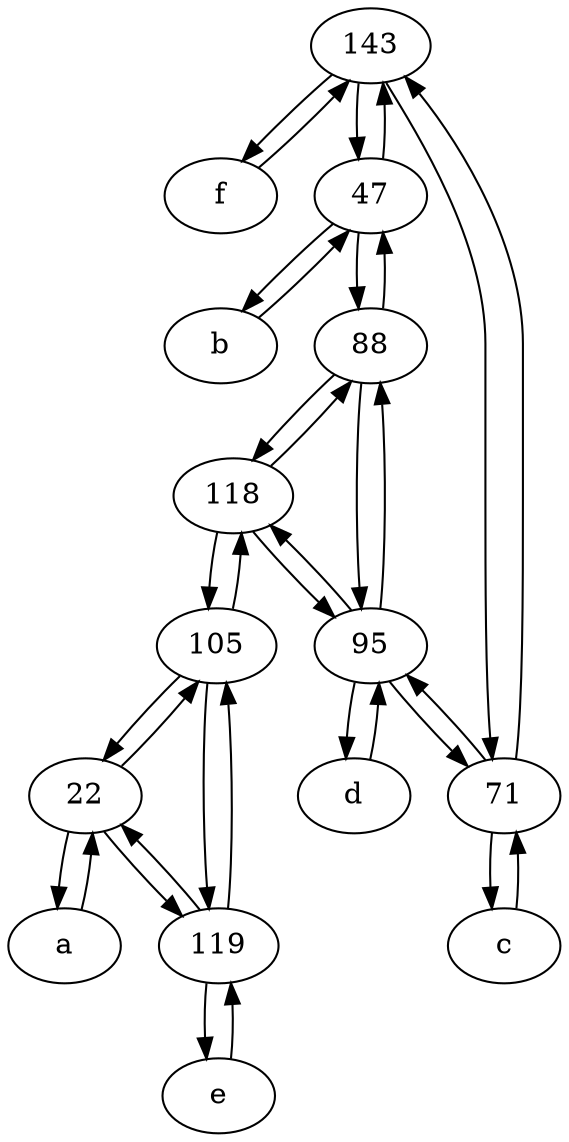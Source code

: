 digraph  {
	143;
	c [pos="20,10!"];
	a [pos="40,10!"];
	f [pos="15,45!"];
	105;
	d [pos="20,30!"];
	88;
	47;
	b [pos="50,20!"];
	22;
	119;
	95;
	e [pos="30,50!"];
	71;
	118;
	95 -> d;
	119 -> 105;
	22 -> 119;
	47 -> 88;
	47 -> 143;
	119 -> 22;
	118 -> 105;
	95 -> 88;
	47 -> b;
	b -> 47;
	f -> 143;
	71 -> 95;
	95 -> 118;
	22 -> a;
	22 -> 105;
	a -> 22;
	143 -> f;
	71 -> 143;
	d -> 95;
	105 -> 118;
	e -> 119;
	118 -> 95;
	88 -> 95;
	95 -> 71;
	105 -> 119;
	71 -> c;
	118 -> 88;
	c -> 71;
	143 -> 47;
	119 -> e;
	88 -> 47;
	143 -> 71;
	88 -> 118;
	105 -> 22;

	}